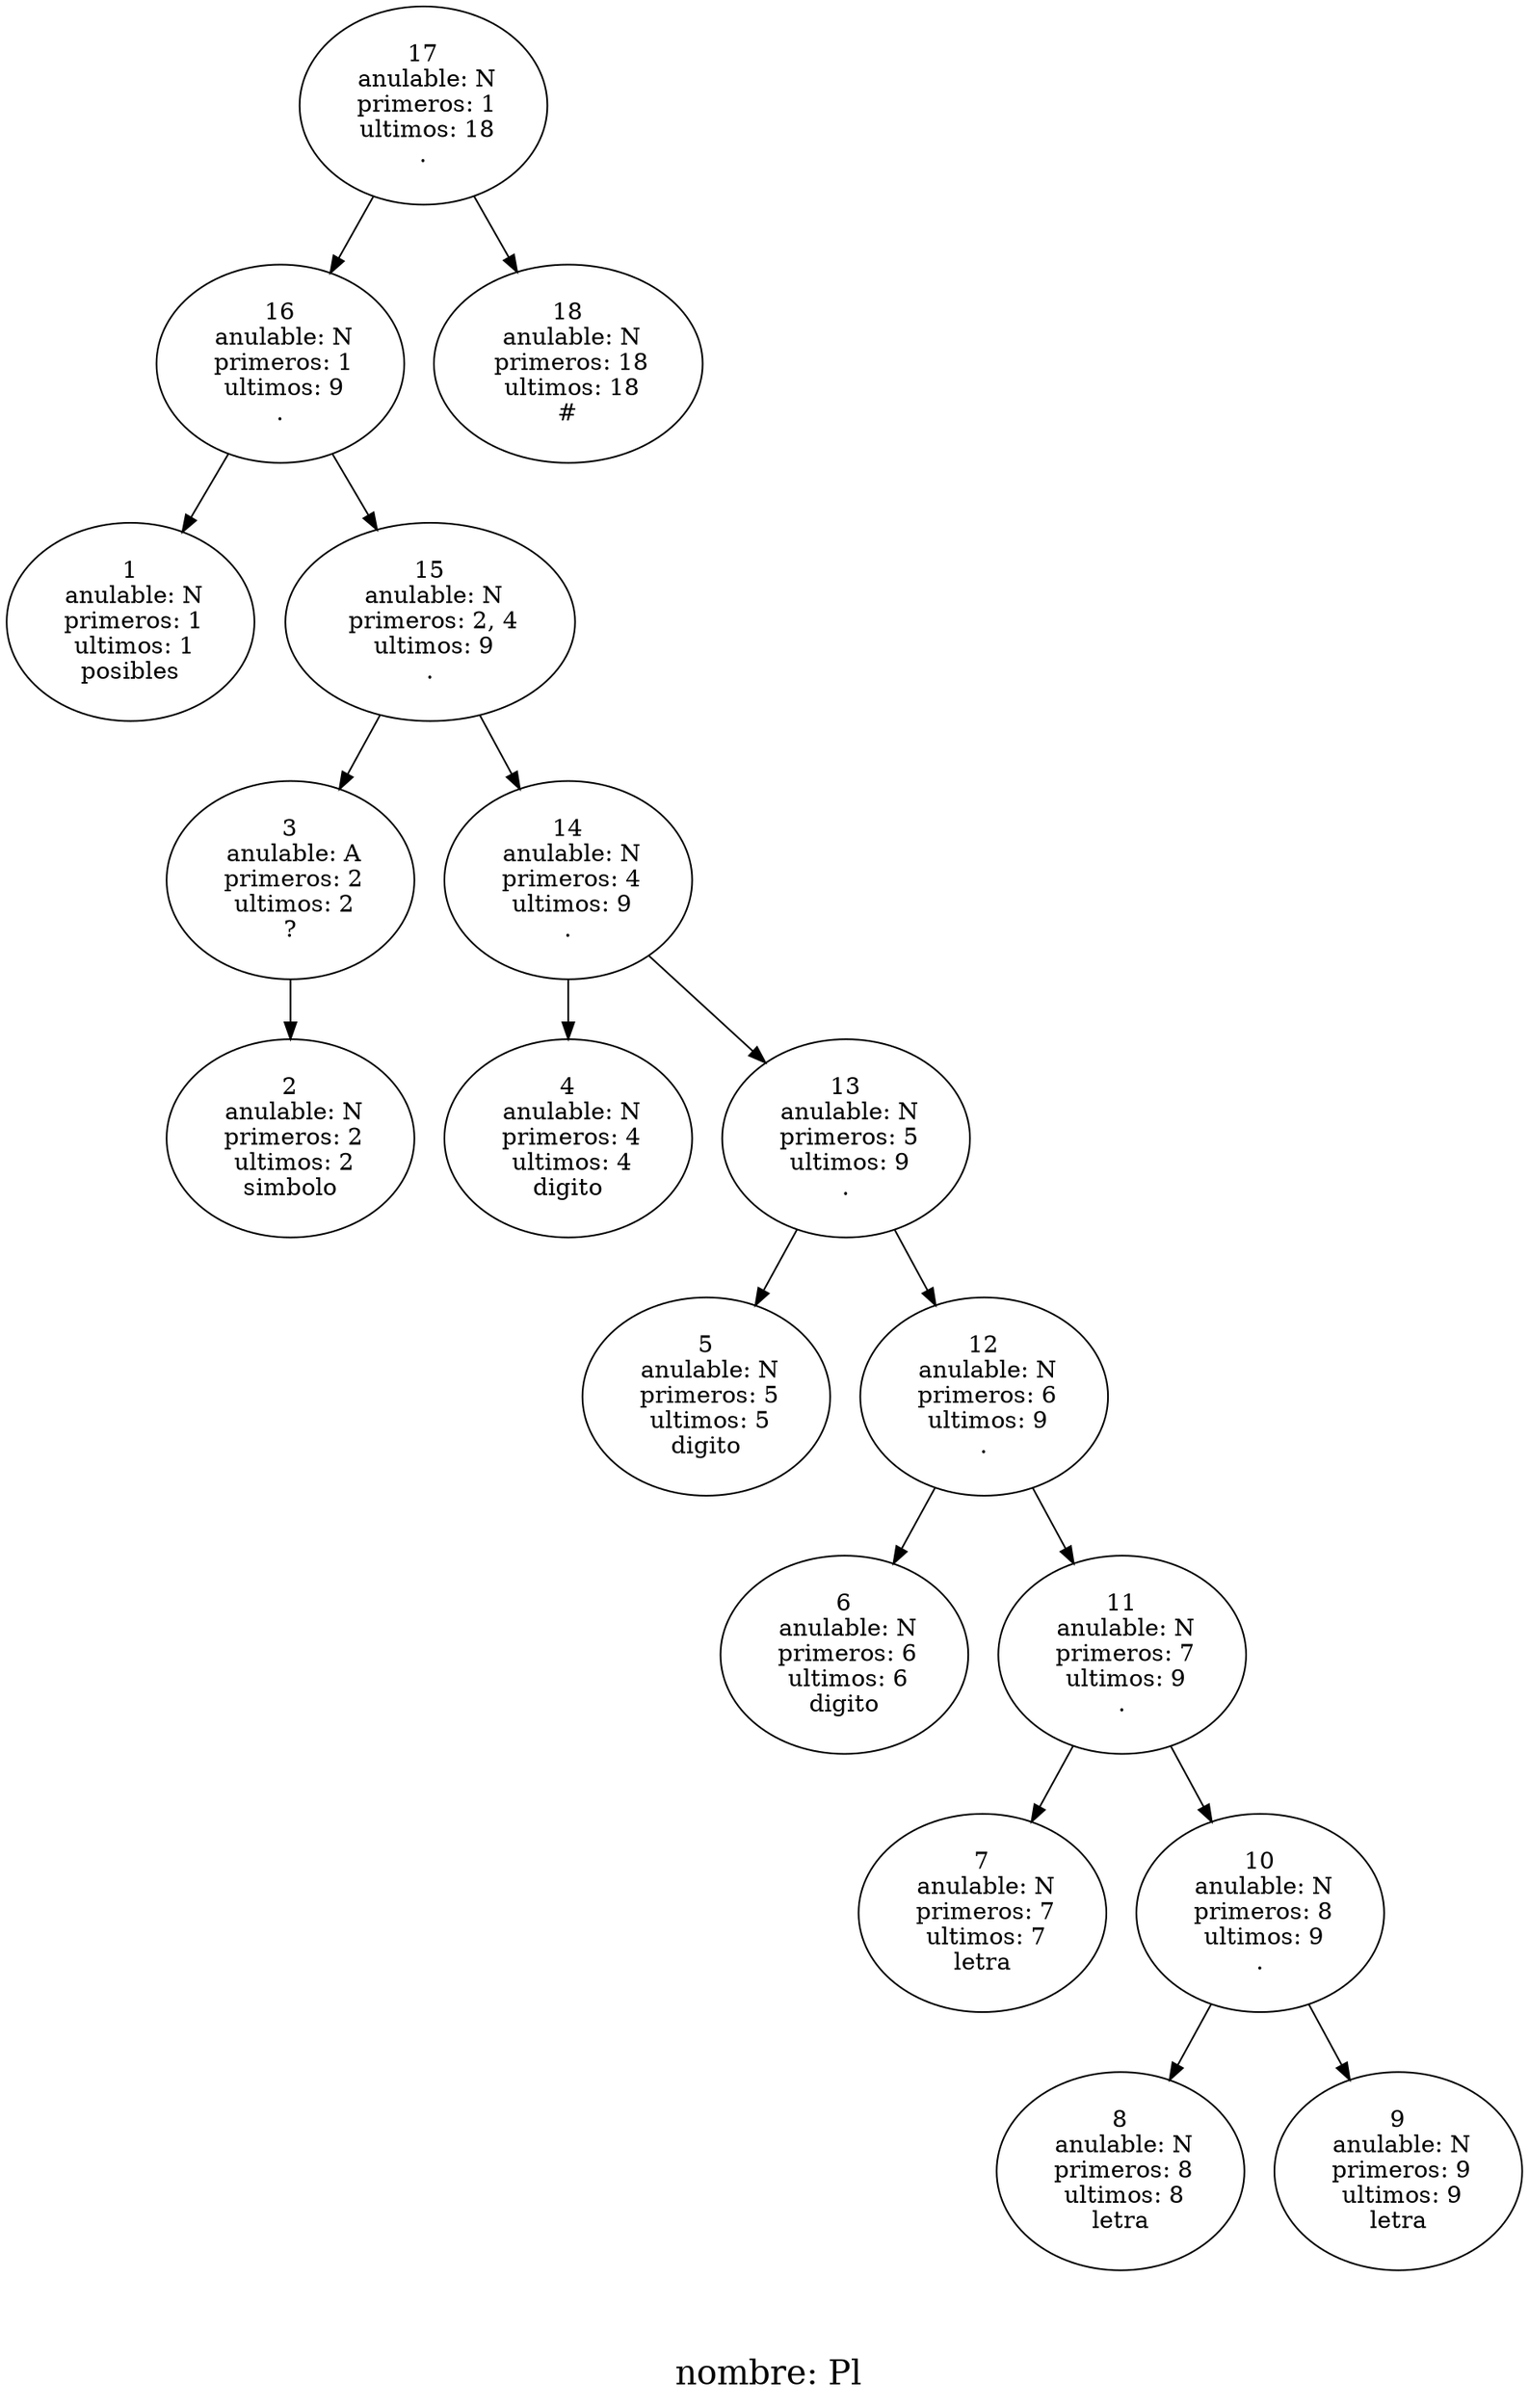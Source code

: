 digraph G { 

"17
 anulable: N
 primeros: 1
 ultimos: 18
."->"16
 anulable: N
 primeros: 1
 ultimos: 9
." 
"16
 anulable: N
 primeros: 1
 ultimos: 9
."->"1
 anulable: N
 primeros: 1
 ultimos: 1
posibles" 
"16
 anulable: N
 primeros: 1
 ultimos: 9
."->"15
 anulable: N
 primeros: 2, 4
 ultimos: 9
." 
"15
 anulable: N
 primeros: 2, 4
 ultimos: 9
."->"3
 anulable: A
 primeros: 2
 ultimos: 2
?" 
"3
 anulable: A
 primeros: 2
 ultimos: 2
?"->"2
 anulable: N
 primeros: 2
 ultimos: 2
simbolo" 
"15
 anulable: N
 primeros: 2, 4
 ultimos: 9
."->"14
 anulable: N
 primeros: 4
 ultimos: 9
." 
"14
 anulable: N
 primeros: 4
 ultimos: 9
."->"4
 anulable: N
 primeros: 4
 ultimos: 4
digito" 
"14
 anulable: N
 primeros: 4
 ultimos: 9
."->"13
 anulable: N
 primeros: 5
 ultimos: 9
." 
"13
 anulable: N
 primeros: 5
 ultimos: 9
."->"5
 anulable: N
 primeros: 5
 ultimos: 5
digito" 
"13
 anulable: N
 primeros: 5
 ultimos: 9
."->"12
 anulable: N
 primeros: 6
 ultimos: 9
." 
"12
 anulable: N
 primeros: 6
 ultimos: 9
."->"6
 anulable: N
 primeros: 6
 ultimos: 6
digito" 
"12
 anulable: N
 primeros: 6
 ultimos: 9
."->"11
 anulable: N
 primeros: 7
 ultimos: 9
." 
"11
 anulable: N
 primeros: 7
 ultimos: 9
."->"7
 anulable: N
 primeros: 7
 ultimos: 7
letra" 
"11
 anulable: N
 primeros: 7
 ultimos: 9
."->"10
 anulable: N
 primeros: 8
 ultimos: 9
." 
"10
 anulable: N
 primeros: 8
 ultimos: 9
."->"8
 anulable: N
 primeros: 8
 ultimos: 8
letra" 
"10
 anulable: N
 primeros: 8
 ultimos: 9
."->"9
 anulable: N
 primeros: 9
 ultimos: 9
letra" 
"17
 anulable: N
 primeros: 1
 ultimos: 18
."->"18
 anulable: N
 primeros: 18
 ultimos: 18
#" 

label ="

 nombre: Pl" ;
 fontsize=20;

 }
